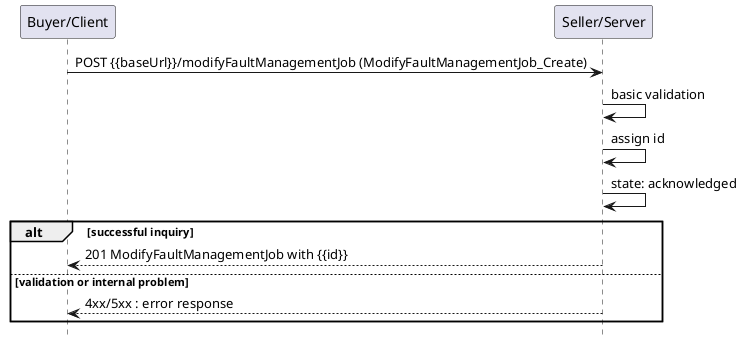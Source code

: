 @startuml useCase4

hide footbox

participant "Buyer/Client" as B
participant "Seller/Server" as S

B -> S : POST {{baseUrl}}/modifyFaultManagementJob (ModifyFaultManagementJob_Create)

S -> S : basic validation
S -> S : assign id
S -> S : state: acknowledged
alt successful inquiry
    B <-- S : 201 ModifyFaultManagementJob with {{id}}
else validation or internal problem
    B <-- S: 4xx/5xx : error response
end

@enduml